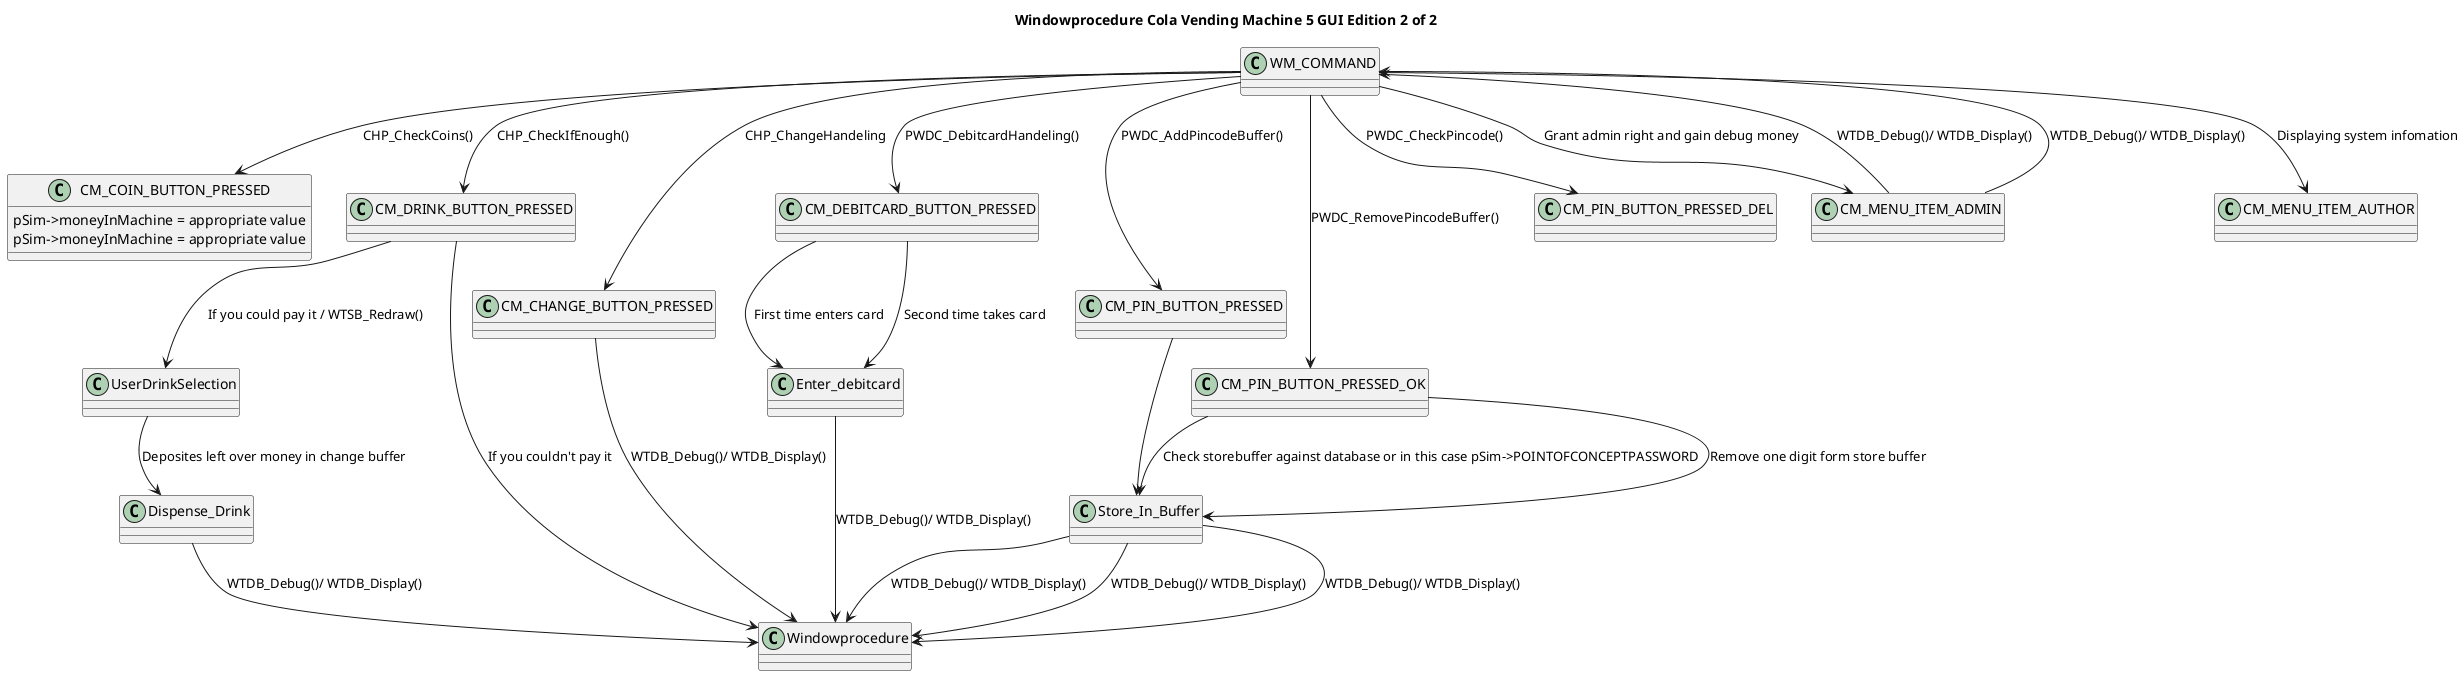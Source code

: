 @startuml

title Windowprocedure Cola Vending Machine 5 GUI Edition 2 of 2

WM_COMMAND --> CM_COIN_BUTTON_PRESSED : CHP_CheckCoins()
CM_COIN_BUTTON_PRESSED : pSim->moneyInMachine = appropriate value
CM_COIN_BUTTON_PRESSED : pSim->moneyInMachine = appropriate value

WM_COMMAND --> CM_DRINK_BUTTON_PRESSED : CHP_CheckIfEnough()
CM_DRINK_BUTTON_PRESSED --> UserDrinkSelection : If you could pay it / WTSB_Redraw()
UserDrinkSelection --> Dispense_Drink : Deposites left over money in change buffer
Dispense_Drink --> Windowprocedure : WTDB_Debug()/ WTDB_Display()

CM_DRINK_BUTTON_PRESSED --> Windowprocedure : If you couldn't pay it 

WM_COMMAND --> CM_CHANGE_BUTTON_PRESSED : CHP_ChangeHandeling
CM_CHANGE_BUTTON_PRESSED --> Windowprocedure : WTDB_Debug()/ WTDB_Display()

WM_COMMAND --> CM_DEBITCARD_BUTTON_PRESSED : PWDC_DebitcardHandeling()
CM_DEBITCARD_BUTTON_PRESSED --> Enter_debitcard : First time enters card
CM_DEBITCARD_BUTTON_PRESSED --> Enter_debitcard : Second time takes card
Enter_debitcard --> Windowprocedure : WTDB_Debug()/ WTDB_Display()

WM_COMMAND --> CM_PIN_BUTTON_PRESSED : PWDC_AddPincodeBuffer()
CM_PIN_BUTTON_PRESSED --> Store_In_Buffer
Store_In_Buffer --> Windowprocedure : WTDB_Debug()/ WTDB_Display()

WM_COMMAND --> CM_PIN_BUTTON_PRESSED_OK : PWDC_RemovePincodeBuffer()
CM_PIN_BUTTON_PRESSED_OK --> Store_In_Buffer : Check storebuffer against database or in this case pSim->POINTOFCONCEPTPASSWORD
Store_In_Buffer --> Windowprocedure : WTDB_Debug()/ WTDB_Display()

WM_COMMAND --> CM_PIN_BUTTON_PRESSED_DEL : PWDC_CheckPincode()
CM_PIN_BUTTON_PRESSED_OK --> Store_In_Buffer : Remove one digit form store buffer
Store_In_Buffer --> Windowprocedure : WTDB_Debug()/ WTDB_Display()

WM_COMMAND --> CM_MENU_ITEM_ADMIN : Grant admin right and gain debug money
CM_MENU_ITEM_ADMIN --> WM_COMMAND : WTDB_Debug()/ WTDB_Display()

WM_COMMAND --> CM_MENU_ITEM_AUTHOR : Displaying system infomation
CM_MENU_ITEM_ADMIN --> WM_COMMAND : WTDB_Debug()/ WTDB_Display()




@enduml
